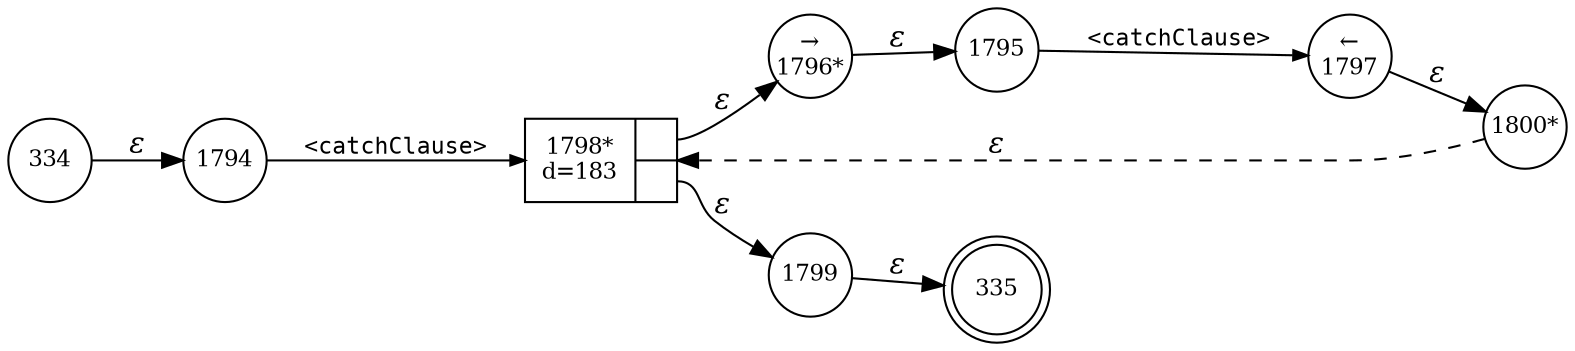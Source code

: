 digraph ATN {
rankdir=LR;
s335[fontsize=11, label="335", shape=doublecircle, fixedsize=true, width=.6];
s1794[fontsize=11,label="1794", shape=circle, fixedsize=true, width=.55, peripheries=1];
s1795[fontsize=11,label="1795", shape=circle, fixedsize=true, width=.55, peripheries=1];
s1796[fontsize=11,label="&rarr;\n1796*", shape=circle, fixedsize=true, width=.55, peripheries=1];
s1797[fontsize=11,label="&larr;\n1797", shape=circle, fixedsize=true, width=.55, peripheries=1];
s1798[fontsize=11,label="{1798*\nd=183|{<p0>|<p1>}}", shape=record, fixedsize=false, peripheries=1];
s1799[fontsize=11,label="1799", shape=circle, fixedsize=true, width=.55, peripheries=1];
s1800[fontsize=11,label="1800*", shape=circle, fixedsize=true, width=.55, peripheries=1];
s334[fontsize=11,label="334", shape=circle, fixedsize=true, width=.55, peripheries=1];
s334 -> s1794 [fontname="Times-Italic", label="&epsilon;"];
s1794 -> s1798 [fontsize=11, fontname="Courier", arrowsize=.7, label = "<catchClause>", arrowhead = normal];
s1798:p0 -> s1796 [fontname="Times-Italic", label="&epsilon;"];
s1798:p1 -> s1799 [fontname="Times-Italic", label="&epsilon;"];
s1796 -> s1795 [fontname="Times-Italic", label="&epsilon;"];
s1799 -> s335 [fontname="Times-Italic", label="&epsilon;"];
s1795 -> s1797 [fontsize=11, fontname="Courier", arrowsize=.7, label = "<catchClause>", arrowhead = normal];
s1797 -> s1800 [fontname="Times-Italic", label="&epsilon;"];
s1800 -> s1798 [fontname="Times-Italic", label="&epsilon;", style="dashed"];
}